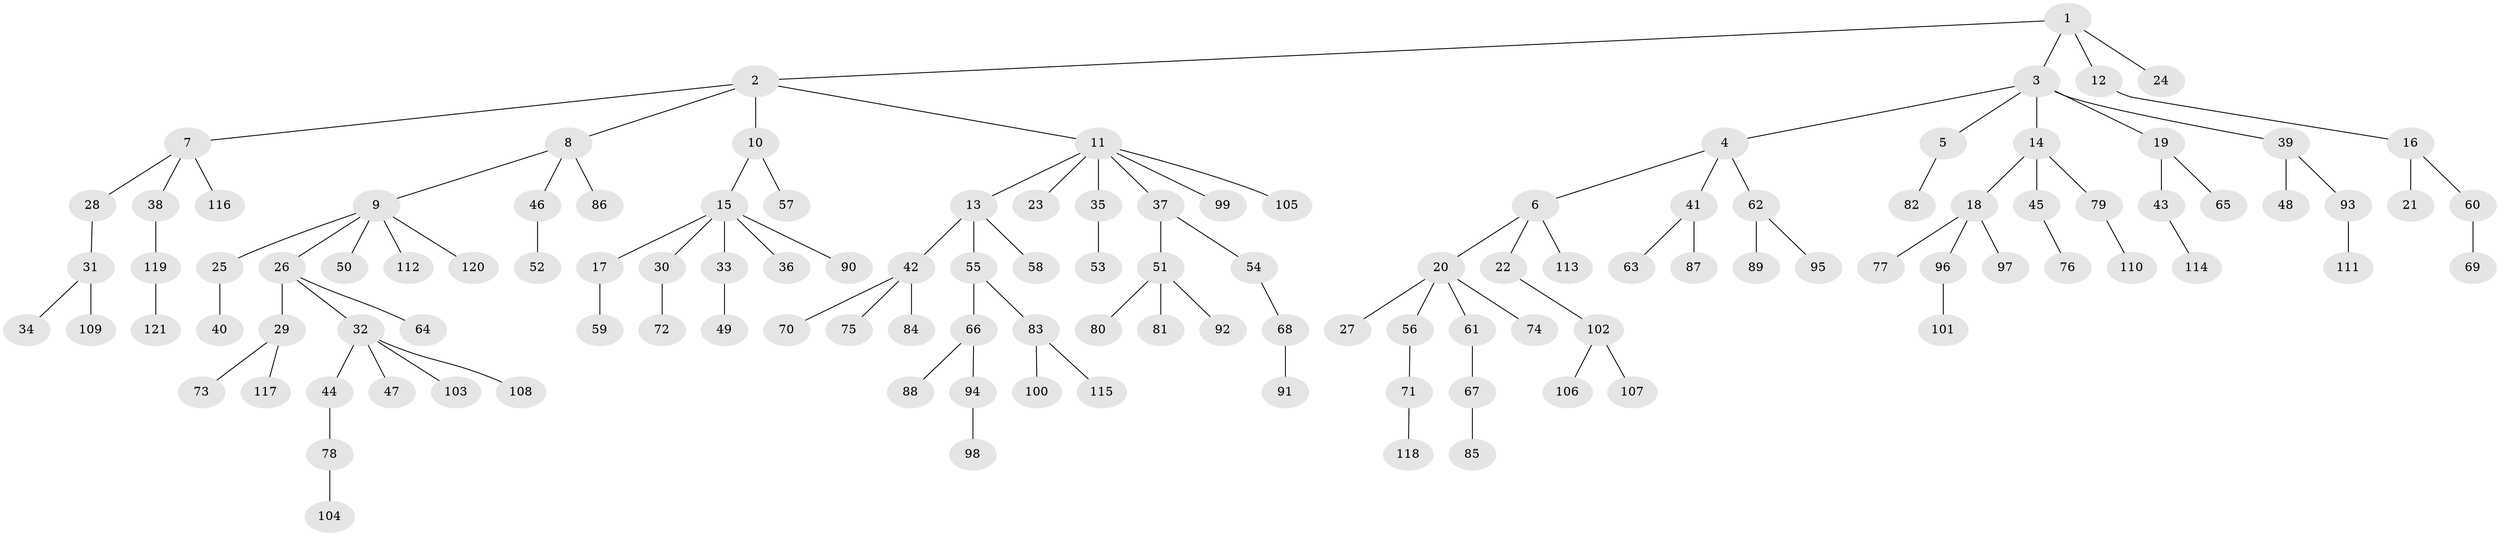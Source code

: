 // Generated by graph-tools (version 1.1) at 2025/02/03/09/25 03:02:28]
// undirected, 121 vertices, 120 edges
graph export_dot {
graph [start="1"]
  node [color=gray90,style=filled];
  1;
  2;
  3;
  4;
  5;
  6;
  7;
  8;
  9;
  10;
  11;
  12;
  13;
  14;
  15;
  16;
  17;
  18;
  19;
  20;
  21;
  22;
  23;
  24;
  25;
  26;
  27;
  28;
  29;
  30;
  31;
  32;
  33;
  34;
  35;
  36;
  37;
  38;
  39;
  40;
  41;
  42;
  43;
  44;
  45;
  46;
  47;
  48;
  49;
  50;
  51;
  52;
  53;
  54;
  55;
  56;
  57;
  58;
  59;
  60;
  61;
  62;
  63;
  64;
  65;
  66;
  67;
  68;
  69;
  70;
  71;
  72;
  73;
  74;
  75;
  76;
  77;
  78;
  79;
  80;
  81;
  82;
  83;
  84;
  85;
  86;
  87;
  88;
  89;
  90;
  91;
  92;
  93;
  94;
  95;
  96;
  97;
  98;
  99;
  100;
  101;
  102;
  103;
  104;
  105;
  106;
  107;
  108;
  109;
  110;
  111;
  112;
  113;
  114;
  115;
  116;
  117;
  118;
  119;
  120;
  121;
  1 -- 2;
  1 -- 3;
  1 -- 12;
  1 -- 24;
  2 -- 7;
  2 -- 8;
  2 -- 10;
  2 -- 11;
  3 -- 4;
  3 -- 5;
  3 -- 14;
  3 -- 19;
  3 -- 39;
  4 -- 6;
  4 -- 41;
  4 -- 62;
  5 -- 82;
  6 -- 20;
  6 -- 22;
  6 -- 113;
  7 -- 28;
  7 -- 38;
  7 -- 116;
  8 -- 9;
  8 -- 46;
  8 -- 86;
  9 -- 25;
  9 -- 26;
  9 -- 50;
  9 -- 112;
  9 -- 120;
  10 -- 15;
  10 -- 57;
  11 -- 13;
  11 -- 23;
  11 -- 35;
  11 -- 37;
  11 -- 99;
  11 -- 105;
  12 -- 16;
  13 -- 42;
  13 -- 55;
  13 -- 58;
  14 -- 18;
  14 -- 45;
  14 -- 79;
  15 -- 17;
  15 -- 30;
  15 -- 33;
  15 -- 36;
  15 -- 90;
  16 -- 21;
  16 -- 60;
  17 -- 59;
  18 -- 77;
  18 -- 96;
  18 -- 97;
  19 -- 43;
  19 -- 65;
  20 -- 27;
  20 -- 56;
  20 -- 61;
  20 -- 74;
  22 -- 102;
  25 -- 40;
  26 -- 29;
  26 -- 32;
  26 -- 64;
  28 -- 31;
  29 -- 73;
  29 -- 117;
  30 -- 72;
  31 -- 34;
  31 -- 109;
  32 -- 44;
  32 -- 47;
  32 -- 103;
  32 -- 108;
  33 -- 49;
  35 -- 53;
  37 -- 51;
  37 -- 54;
  38 -- 119;
  39 -- 48;
  39 -- 93;
  41 -- 63;
  41 -- 87;
  42 -- 70;
  42 -- 75;
  42 -- 84;
  43 -- 114;
  44 -- 78;
  45 -- 76;
  46 -- 52;
  51 -- 80;
  51 -- 81;
  51 -- 92;
  54 -- 68;
  55 -- 66;
  55 -- 83;
  56 -- 71;
  60 -- 69;
  61 -- 67;
  62 -- 89;
  62 -- 95;
  66 -- 88;
  66 -- 94;
  67 -- 85;
  68 -- 91;
  71 -- 118;
  78 -- 104;
  79 -- 110;
  83 -- 100;
  83 -- 115;
  93 -- 111;
  94 -- 98;
  96 -- 101;
  102 -- 106;
  102 -- 107;
  119 -- 121;
}
